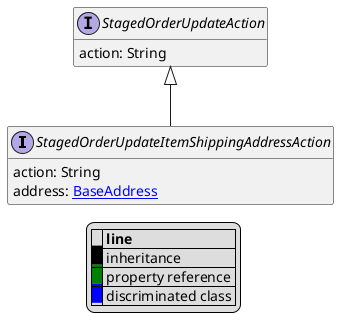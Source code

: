 @startuml

hide empty fields
hide empty methods
legend
|= |= line |
|<back:black>   </back>| inheritance |
|<back:green>   </back>| property reference |
|<back:blue>   </back>| discriminated class |
endlegend
interface StagedOrderUpdateItemShippingAddressAction [[StagedOrderUpdateItemShippingAddressAction.svg]] extends StagedOrderUpdateAction {
    action: String
    address: [[BaseAddress.svg BaseAddress]]
}
interface StagedOrderUpdateAction [[StagedOrderUpdateAction.svg]]  {
    action: String
}





@enduml
